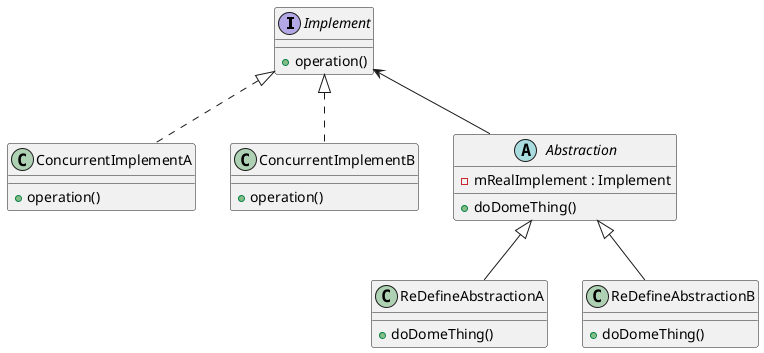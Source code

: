 @startuml
interface Implement{
    +operation()
}
class ConcurrentImplementA{
    +operation()
}
class ConcurrentImplementB{
    +operation()
}
abstract class Abstraction {
    - mRealImplement : Implement
    +doDomeThing()
}

class ReDefineAbstractionA{
    +doDomeThing()
}
class ReDefineAbstractionB{
    +doDomeThing()
}

Implement <|.. ConcurrentImplementA
Implement <|.. ConcurrentImplementB
Abstraction <|-- ReDefineAbstractionA
Abstraction <|-- ReDefineAbstractionB
Implement <-- Abstraction
@enduml